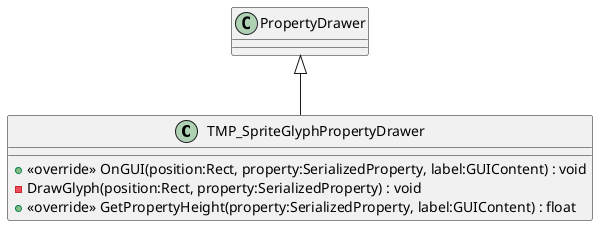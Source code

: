 @startuml
class TMP_SpriteGlyphPropertyDrawer {
    + <<override>> OnGUI(position:Rect, property:SerializedProperty, label:GUIContent) : void
    - DrawGlyph(position:Rect, property:SerializedProperty) : void
    + <<override>> GetPropertyHeight(property:SerializedProperty, label:GUIContent) : float
}
PropertyDrawer <|-- TMP_SpriteGlyphPropertyDrawer
@enduml
